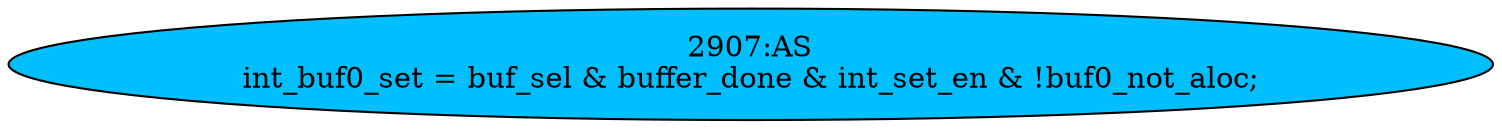 strict digraph "" {
	node [label="\N"];
	"2907:AS"	 [ast="<pyverilog.vparser.ast.Assign object at 0x7f13b5560610>",
		def_var="['int_buf0_set']",
		fillcolor=deepskyblue,
		label="2907:AS
int_buf0_set = buf_sel & buffer_done & int_set_en & !buf0_not_aloc;",
		statements="[]",
		style=filled,
		typ=Assign,
		use_var="['buf_sel', 'buffer_done', 'int_set_en', 'buf0_not_aloc']"];
}
